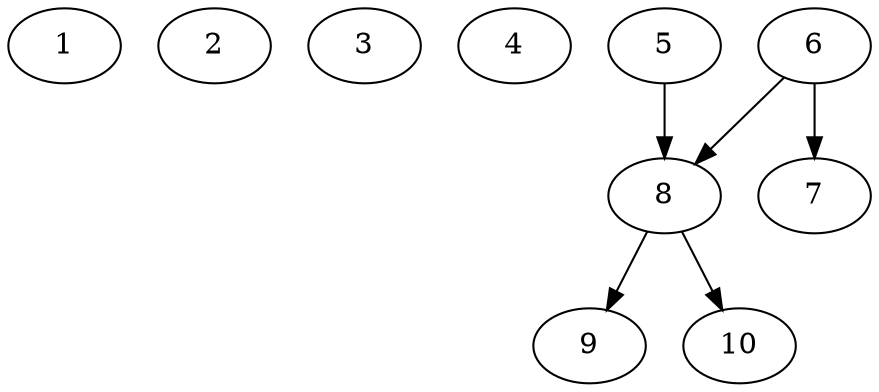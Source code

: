 // DAG automatically generated by daggen at Tue Aug  6 16:21:19 2019
// ./daggen --dot -n 10 --ccr 0.3 --fat 0.7 --regular 0.5 --density 0.5 --mindata 5242880 --maxdata 52428800 
digraph G {
  1 [size="126214827", alpha="0.14", expect_size="37864448"] 
  2 [size="101833387", alpha="0.02", expect_size="30550016"] 
  3 [size="74850987", alpha="0.12", expect_size="22455296"] 
  4 [size="48721920", alpha="0.01", expect_size="14616576"] 
  5 [size="108346027", alpha="0.14", expect_size="32503808"] 
  5 -> 8 [size ="32503808"]
  6 [size="164055040", alpha="0.05", expect_size="49216512"] 
  6 -> 7 [size ="49216512"]
  6 -> 8 [size ="49216512"]
  7 [size="147735893", alpha="0.08", expect_size="44320768"] 
  8 [size="69440853", alpha="0.09", expect_size="20832256"] 
  8 -> 9 [size ="20832256"]
  8 -> 10 [size ="20832256"]
  9 [size="26374827", alpha="0.19", expect_size="7912448"] 
  10 [size="45431467", alpha="0.20", expect_size="13629440"] 
}
